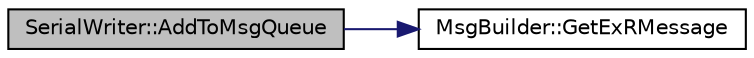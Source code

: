 digraph "SerialWriter::AddToMsgQueue"
{
 // LATEX_PDF_SIZE
  edge [fontname="Helvetica",fontsize="10",labelfontname="Helvetica",labelfontsize="10"];
  node [fontname="Helvetica",fontsize="10",shape=record];
  rankdir="LR";
  Node1 [label="SerialWriter::AddToMsgQueue",height=0.2,width=0.4,color="black", fillcolor="grey75", style="filled", fontcolor="black",tooltip="Adds a new message ready for sending via Serial to the queue Msg gets added to right priority type,..."];
  Node1 -> Node2 [color="midnightblue",fontsize="10",style="solid",fontname="Helvetica"];
  Node2 [label="MsgBuilder::GetExRMessage",height=0.2,width=0.4,color="black", fillcolor="white", style="filled",URL="$class_msg_builder.html#a67f34dfd05ac67ae0c19a97613d41727",tooltip="Call the built message."];
}
